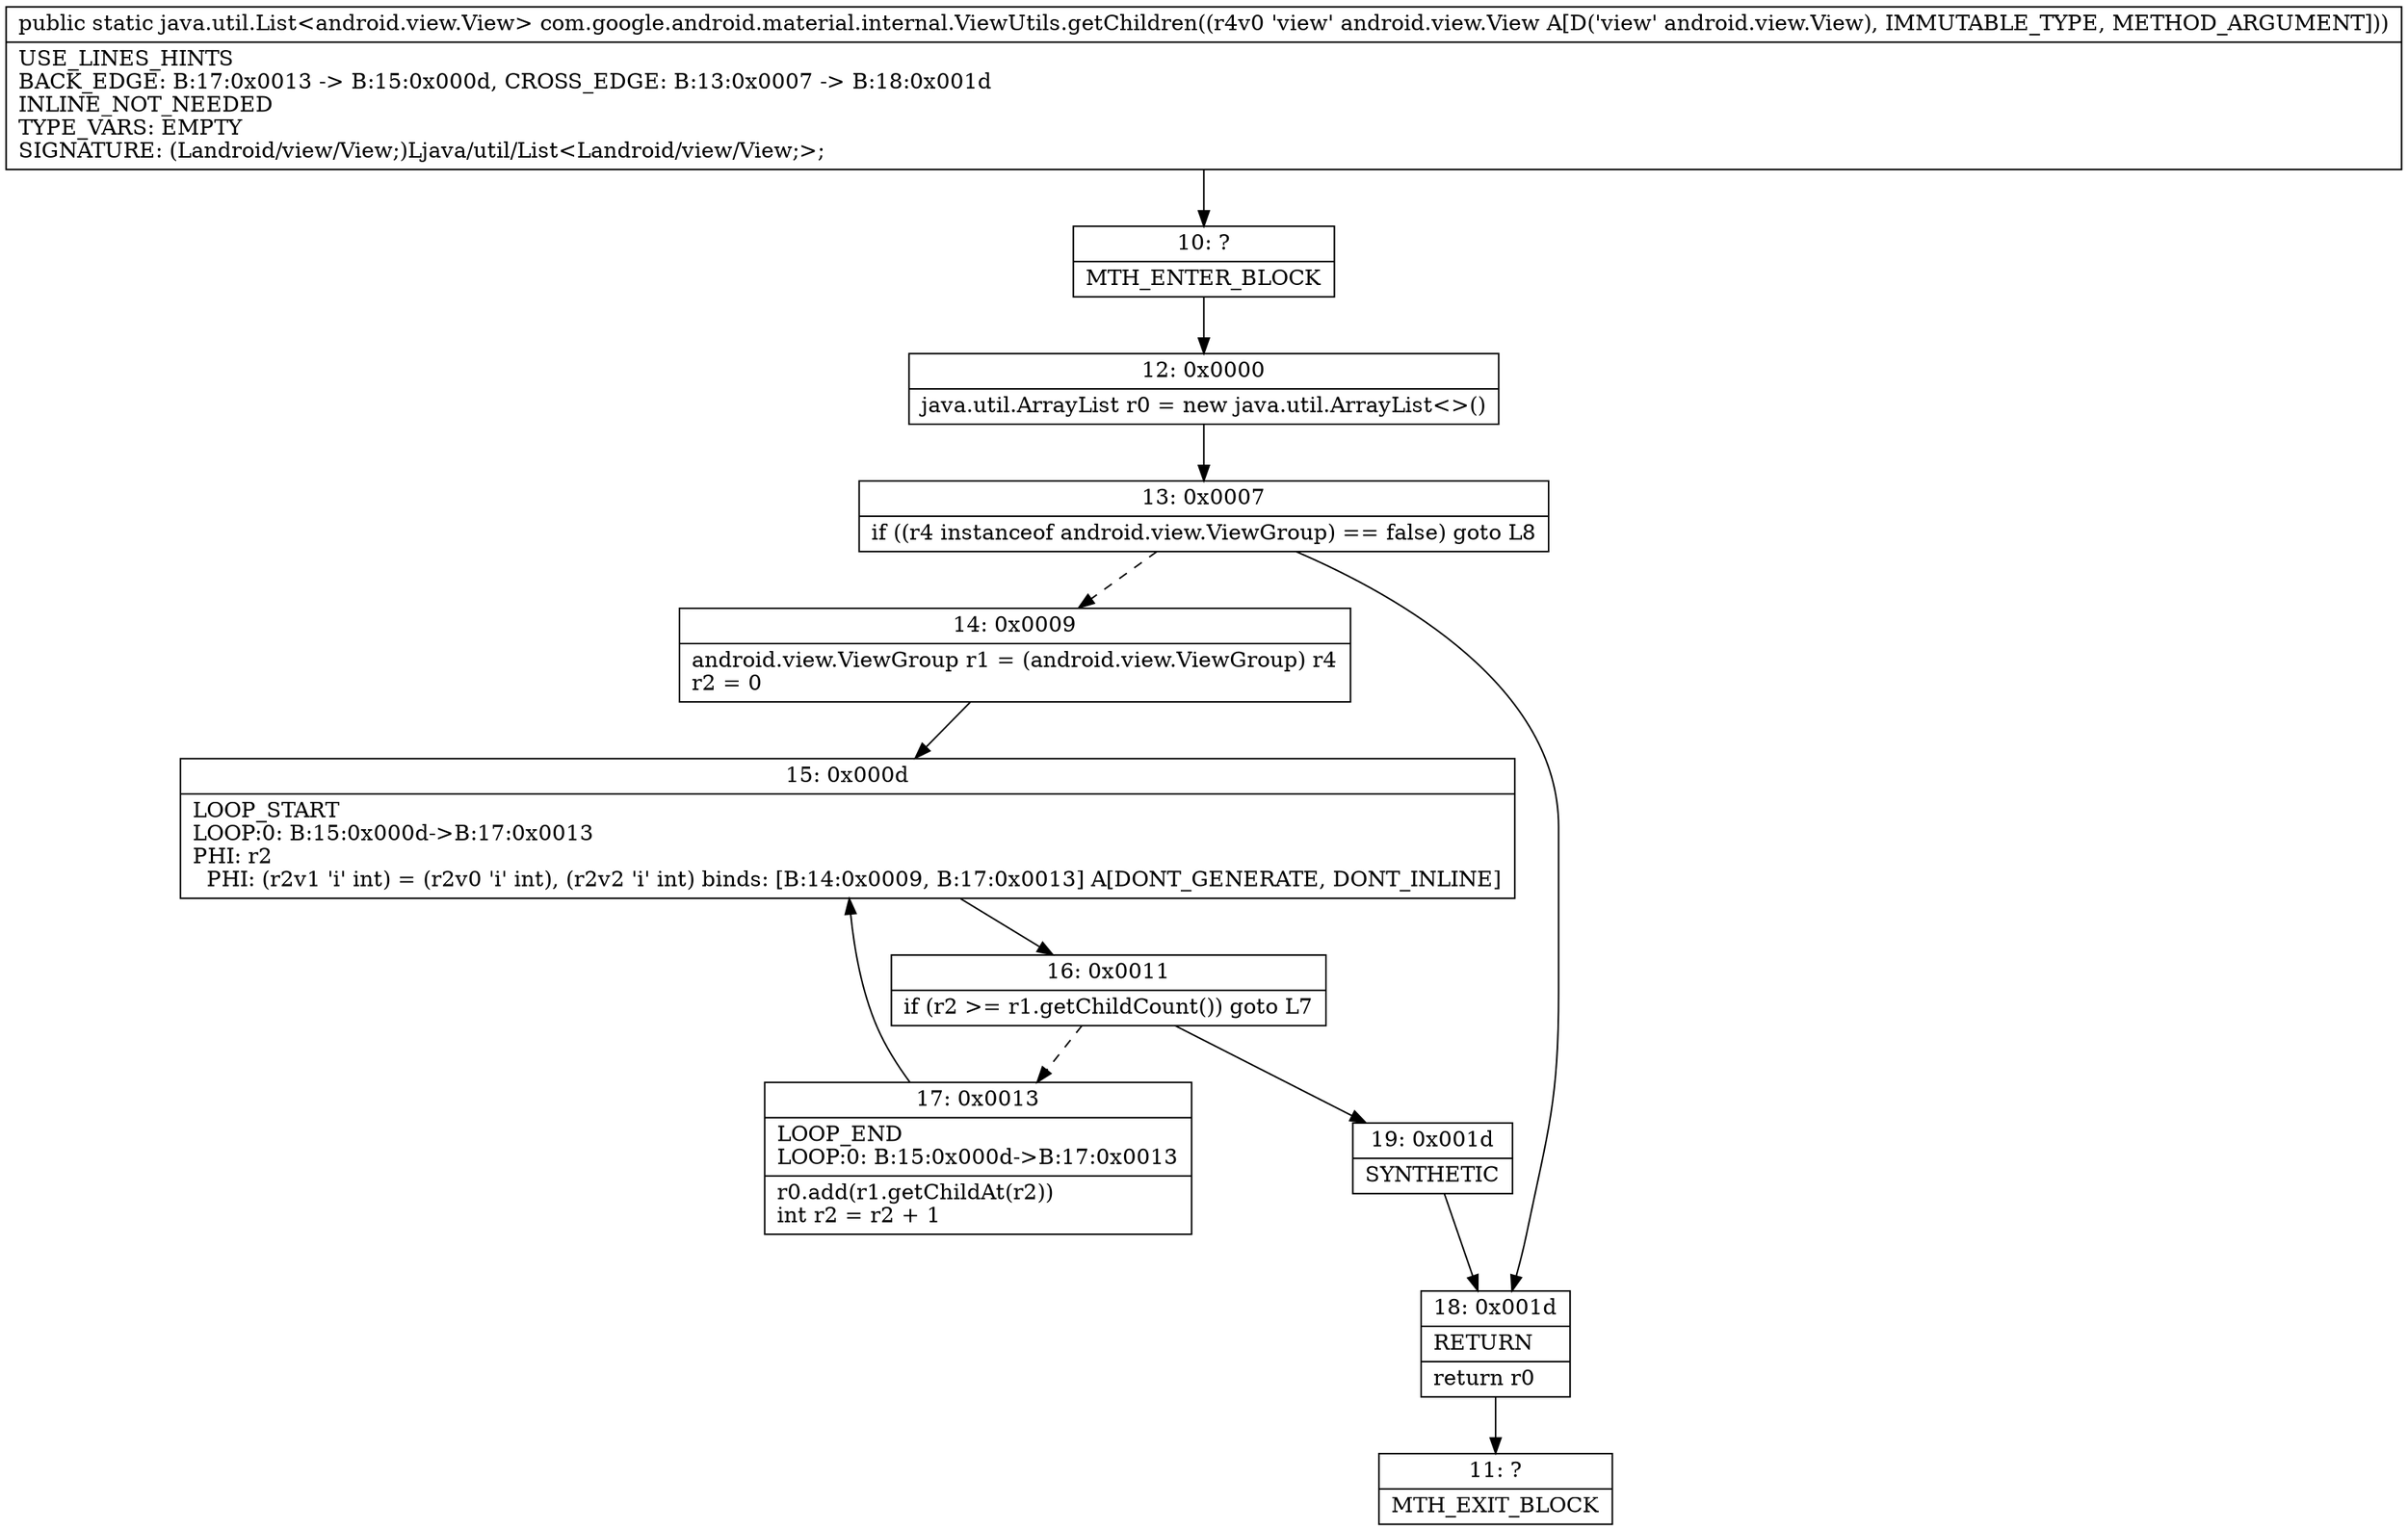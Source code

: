 digraph "CFG forcom.google.android.material.internal.ViewUtils.getChildren(Landroid\/view\/View;)Ljava\/util\/List;" {
Node_10 [shape=record,label="{10\:\ ?|MTH_ENTER_BLOCK\l}"];
Node_12 [shape=record,label="{12\:\ 0x0000|java.util.ArrayList r0 = new java.util.ArrayList\<\>()\l}"];
Node_13 [shape=record,label="{13\:\ 0x0007|if ((r4 instanceof android.view.ViewGroup) == false) goto L8\l}"];
Node_14 [shape=record,label="{14\:\ 0x0009|android.view.ViewGroup r1 = (android.view.ViewGroup) r4\lr2 = 0\l}"];
Node_15 [shape=record,label="{15\:\ 0x000d|LOOP_START\lLOOP:0: B:15:0x000d\-\>B:17:0x0013\lPHI: r2 \l  PHI: (r2v1 'i' int) = (r2v0 'i' int), (r2v2 'i' int) binds: [B:14:0x0009, B:17:0x0013] A[DONT_GENERATE, DONT_INLINE]\l}"];
Node_16 [shape=record,label="{16\:\ 0x0011|if (r2 \>= r1.getChildCount()) goto L7\l}"];
Node_17 [shape=record,label="{17\:\ 0x0013|LOOP_END\lLOOP:0: B:15:0x000d\-\>B:17:0x0013\l|r0.add(r1.getChildAt(r2))\lint r2 = r2 + 1\l}"];
Node_19 [shape=record,label="{19\:\ 0x001d|SYNTHETIC\l}"];
Node_18 [shape=record,label="{18\:\ 0x001d|RETURN\l|return r0\l}"];
Node_11 [shape=record,label="{11\:\ ?|MTH_EXIT_BLOCK\l}"];
MethodNode[shape=record,label="{public static java.util.List\<android.view.View\> com.google.android.material.internal.ViewUtils.getChildren((r4v0 'view' android.view.View A[D('view' android.view.View), IMMUTABLE_TYPE, METHOD_ARGUMENT]))  | USE_LINES_HINTS\lBACK_EDGE: B:17:0x0013 \-\> B:15:0x000d, CROSS_EDGE: B:13:0x0007 \-\> B:18:0x001d\lINLINE_NOT_NEEDED\lTYPE_VARS: EMPTY\lSIGNATURE: (Landroid\/view\/View;)Ljava\/util\/List\<Landroid\/view\/View;\>;\l}"];
MethodNode -> Node_10;Node_10 -> Node_12;
Node_12 -> Node_13;
Node_13 -> Node_14[style=dashed];
Node_13 -> Node_18;
Node_14 -> Node_15;
Node_15 -> Node_16;
Node_16 -> Node_17[style=dashed];
Node_16 -> Node_19;
Node_17 -> Node_15;
Node_19 -> Node_18;
Node_18 -> Node_11;
}

